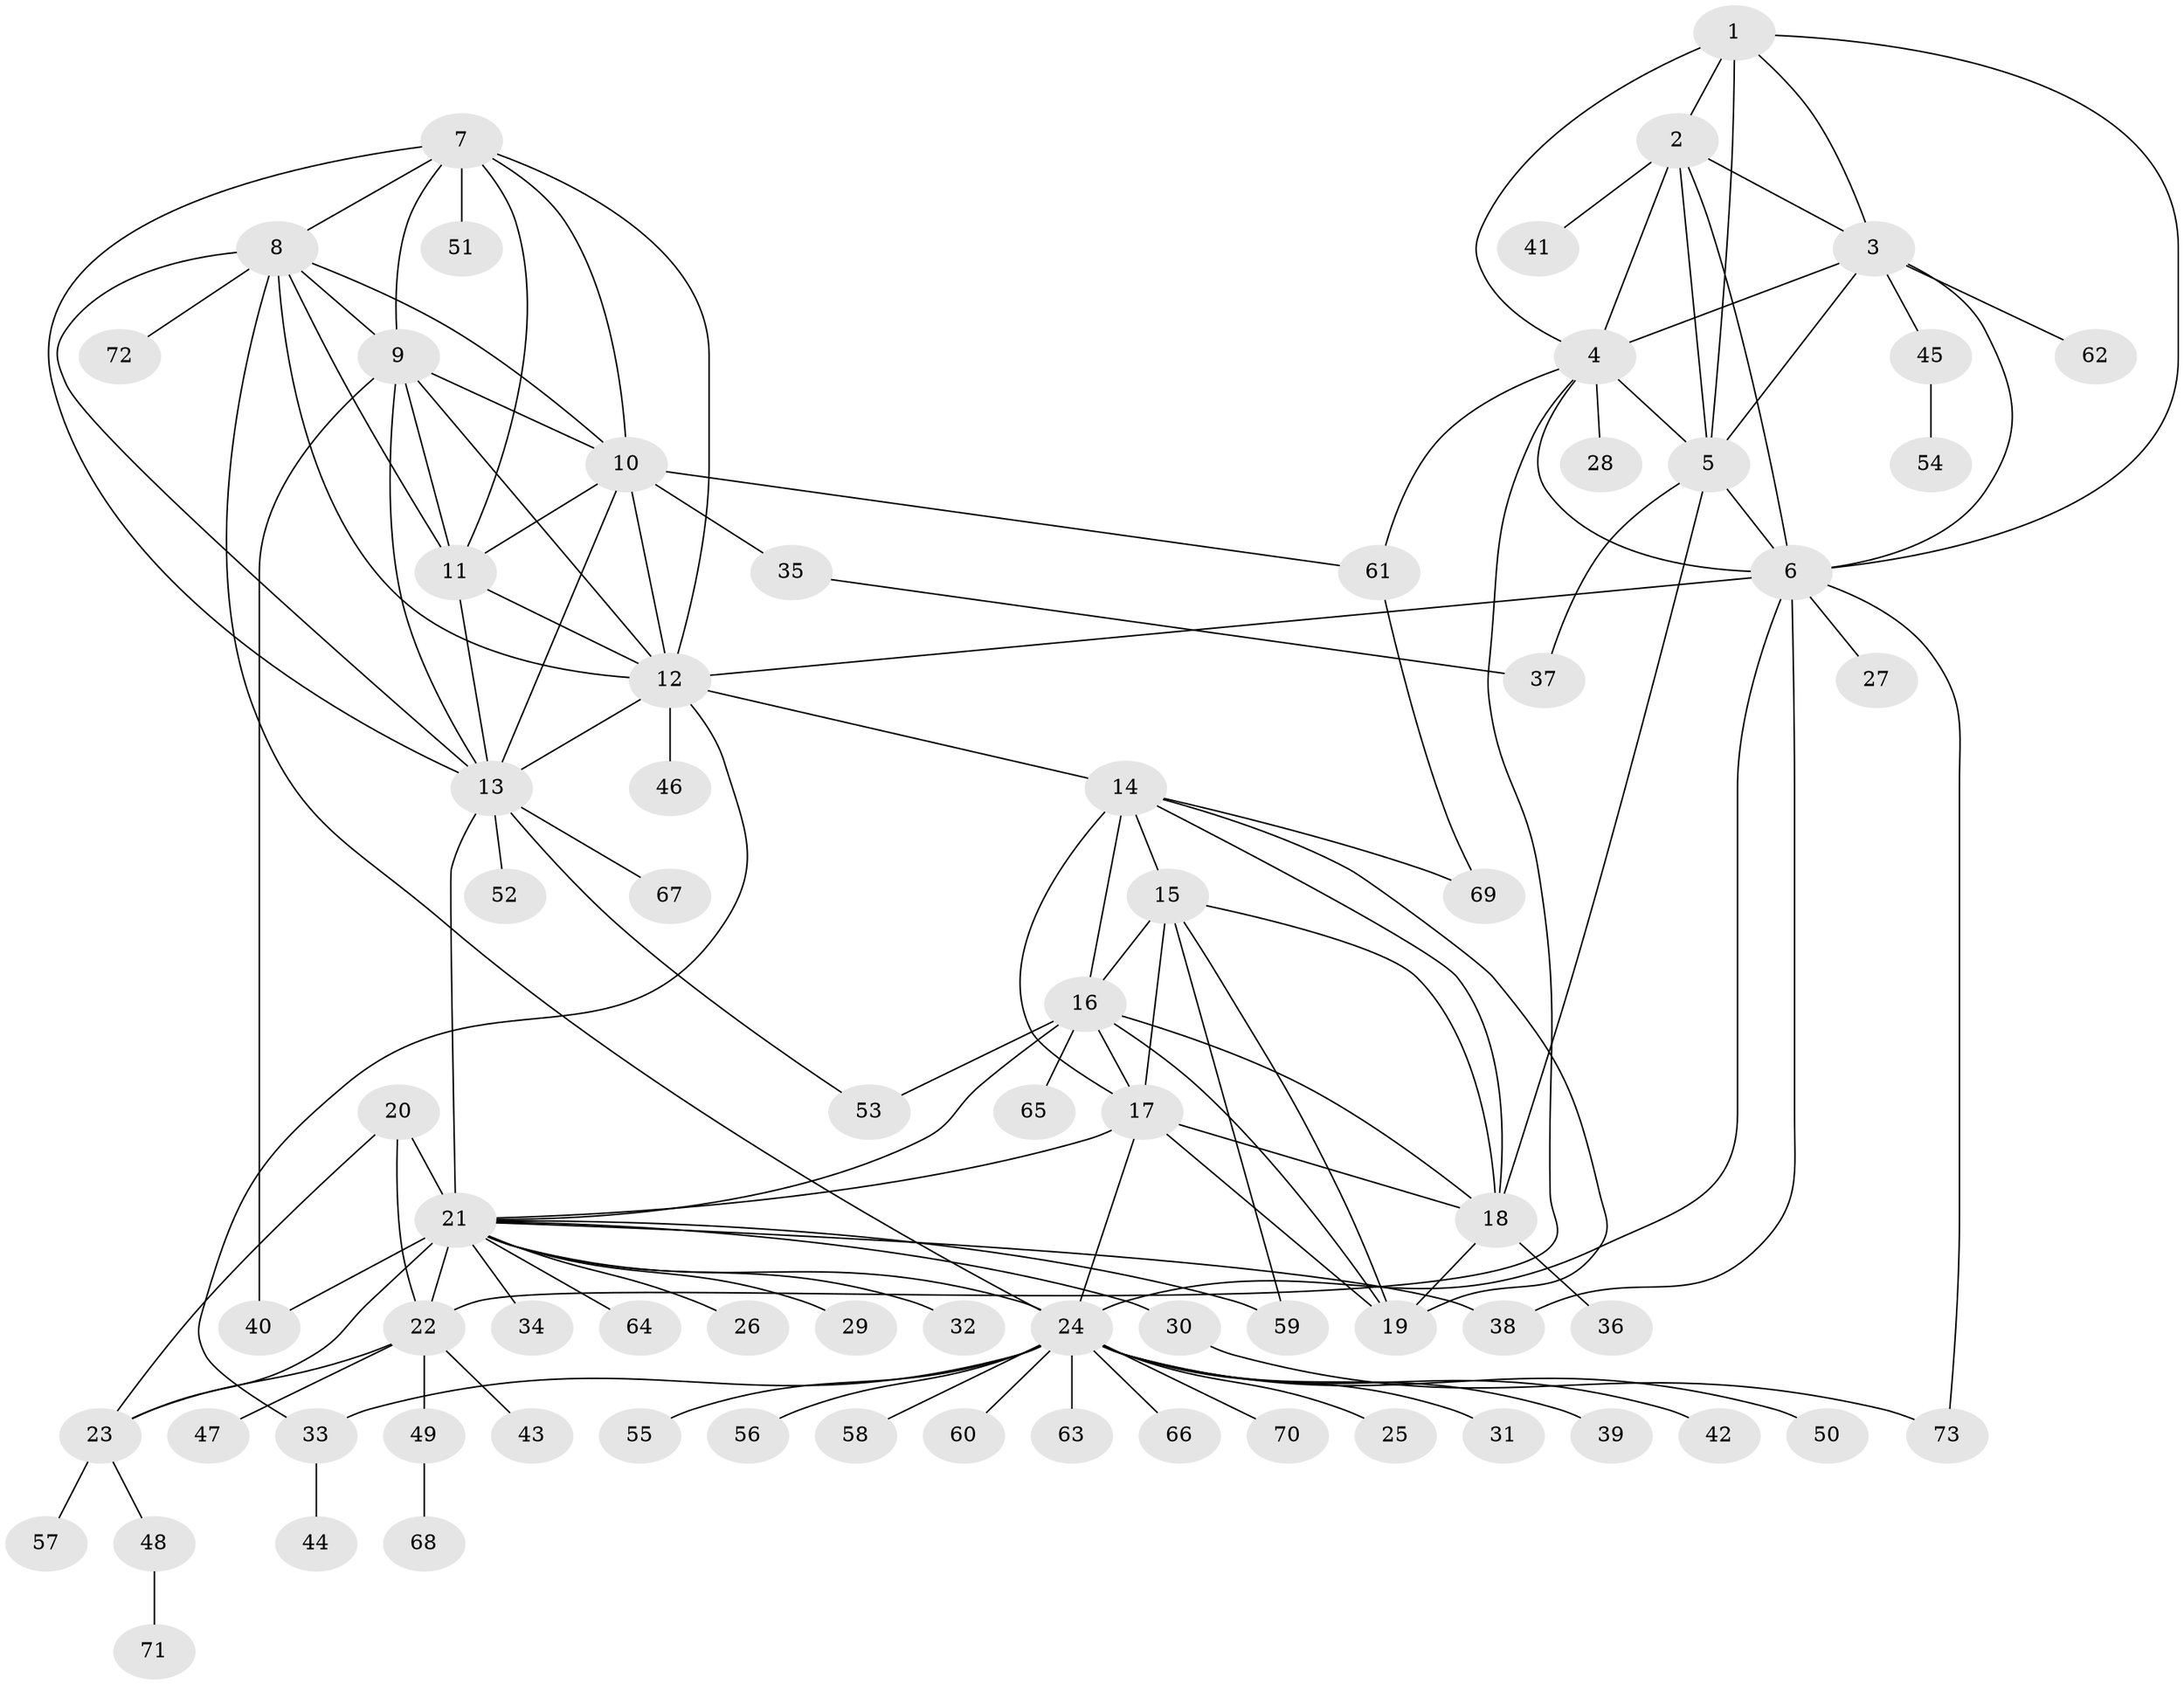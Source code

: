 // original degree distribution, {7: 0.03424657534246575, 10: 0.0273972602739726, 9: 0.0547945205479452, 6: 0.02054794520547945, 12: 0.0273972602739726, 8: 0.0273972602739726, 13: 0.0136986301369863, 11: 0.0273972602739726, 16: 0.00684931506849315, 1: 0.6232876712328768, 2: 0.0821917808219178, 3: 0.0410958904109589, 4: 0.0136986301369863}
// Generated by graph-tools (version 1.1) at 2025/37/03/09/25 02:37:44]
// undirected, 73 vertices, 126 edges
graph export_dot {
graph [start="1"]
  node [color=gray90,style=filled];
  1;
  2;
  3;
  4;
  5;
  6;
  7;
  8;
  9;
  10;
  11;
  12;
  13;
  14;
  15;
  16;
  17;
  18;
  19;
  20;
  21;
  22;
  23;
  24;
  25;
  26;
  27;
  28;
  29;
  30;
  31;
  32;
  33;
  34;
  35;
  36;
  37;
  38;
  39;
  40;
  41;
  42;
  43;
  44;
  45;
  46;
  47;
  48;
  49;
  50;
  51;
  52;
  53;
  54;
  55;
  56;
  57;
  58;
  59;
  60;
  61;
  62;
  63;
  64;
  65;
  66;
  67;
  68;
  69;
  70;
  71;
  72;
  73;
  1 -- 2 [weight=2.0];
  1 -- 3 [weight=1.0];
  1 -- 4 [weight=1.0];
  1 -- 5 [weight=1.0];
  1 -- 6 [weight=1.0];
  2 -- 3 [weight=2.0];
  2 -- 4 [weight=2.0];
  2 -- 5 [weight=2.0];
  2 -- 6 [weight=2.0];
  2 -- 41 [weight=4.0];
  3 -- 4 [weight=1.0];
  3 -- 5 [weight=1.0];
  3 -- 6 [weight=1.0];
  3 -- 45 [weight=1.0];
  3 -- 62 [weight=1.0];
  4 -- 5 [weight=1.0];
  4 -- 6 [weight=1.0];
  4 -- 22 [weight=1.0];
  4 -- 28 [weight=1.0];
  4 -- 61 [weight=1.0];
  5 -- 6 [weight=1.0];
  5 -- 18 [weight=1.0];
  5 -- 37 [weight=1.0];
  6 -- 12 [weight=1.0];
  6 -- 24 [weight=1.0];
  6 -- 27 [weight=1.0];
  6 -- 38 [weight=1.0];
  6 -- 73 [weight=1.0];
  7 -- 8 [weight=1.0];
  7 -- 9 [weight=1.0];
  7 -- 10 [weight=1.0];
  7 -- 11 [weight=1.0];
  7 -- 12 [weight=1.0];
  7 -- 13 [weight=1.0];
  7 -- 51 [weight=1.0];
  8 -- 9 [weight=1.0];
  8 -- 10 [weight=1.0];
  8 -- 11 [weight=1.0];
  8 -- 12 [weight=1.0];
  8 -- 13 [weight=1.0];
  8 -- 24 [weight=1.0];
  8 -- 72 [weight=1.0];
  9 -- 10 [weight=1.0];
  9 -- 11 [weight=1.0];
  9 -- 12 [weight=1.0];
  9 -- 13 [weight=1.0];
  9 -- 40 [weight=5.0];
  10 -- 11 [weight=1.0];
  10 -- 12 [weight=1.0];
  10 -- 13 [weight=1.0];
  10 -- 35 [weight=2.0];
  10 -- 61 [weight=1.0];
  11 -- 12 [weight=1.0];
  11 -- 13 [weight=1.0];
  12 -- 13 [weight=1.0];
  12 -- 14 [weight=1.0];
  12 -- 33 [weight=1.0];
  12 -- 46 [weight=3.0];
  13 -- 21 [weight=1.0];
  13 -- 52 [weight=1.0];
  13 -- 53 [weight=1.0];
  13 -- 67 [weight=1.0];
  14 -- 15 [weight=1.0];
  14 -- 16 [weight=1.0];
  14 -- 17 [weight=2.0];
  14 -- 18 [weight=1.0];
  14 -- 19 [weight=1.0];
  14 -- 69 [weight=1.0];
  15 -- 16 [weight=1.0];
  15 -- 17 [weight=2.0];
  15 -- 18 [weight=1.0];
  15 -- 19 [weight=1.0];
  15 -- 59 [weight=1.0];
  16 -- 17 [weight=2.0];
  16 -- 18 [weight=1.0];
  16 -- 19 [weight=1.0];
  16 -- 21 [weight=1.0];
  16 -- 53 [weight=3.0];
  16 -- 65 [weight=1.0];
  17 -- 18 [weight=2.0];
  17 -- 19 [weight=4.0];
  17 -- 21 [weight=1.0];
  17 -- 24 [weight=1.0];
  18 -- 19 [weight=1.0];
  18 -- 36 [weight=8.0];
  20 -- 21 [weight=5.0];
  20 -- 22 [weight=1.0];
  20 -- 23 [weight=1.0];
  21 -- 22 [weight=4.0];
  21 -- 23 [weight=4.0];
  21 -- 24 [weight=1.0];
  21 -- 26 [weight=1.0];
  21 -- 29 [weight=1.0];
  21 -- 30 [weight=1.0];
  21 -- 32 [weight=3.0];
  21 -- 34 [weight=1.0];
  21 -- 38 [weight=1.0];
  21 -- 40 [weight=1.0];
  21 -- 59 [weight=1.0];
  21 -- 64 [weight=1.0];
  22 -- 23 [weight=1.0];
  22 -- 43 [weight=1.0];
  22 -- 47 [weight=1.0];
  22 -- 49 [weight=1.0];
  23 -- 48 [weight=1.0];
  23 -- 57 [weight=1.0];
  24 -- 25 [weight=1.0];
  24 -- 31 [weight=1.0];
  24 -- 33 [weight=1.0];
  24 -- 39 [weight=3.0];
  24 -- 42 [weight=1.0];
  24 -- 50 [weight=3.0];
  24 -- 55 [weight=1.0];
  24 -- 56 [weight=1.0];
  24 -- 58 [weight=1.0];
  24 -- 60 [weight=1.0];
  24 -- 63 [weight=1.0];
  24 -- 66 [weight=1.0];
  24 -- 70 [weight=1.0];
  30 -- 73 [weight=1.0];
  33 -- 44 [weight=1.0];
  35 -- 37 [weight=1.0];
  45 -- 54 [weight=1.0];
  48 -- 71 [weight=1.0];
  49 -- 68 [weight=1.0];
  61 -- 69 [weight=1.0];
}
